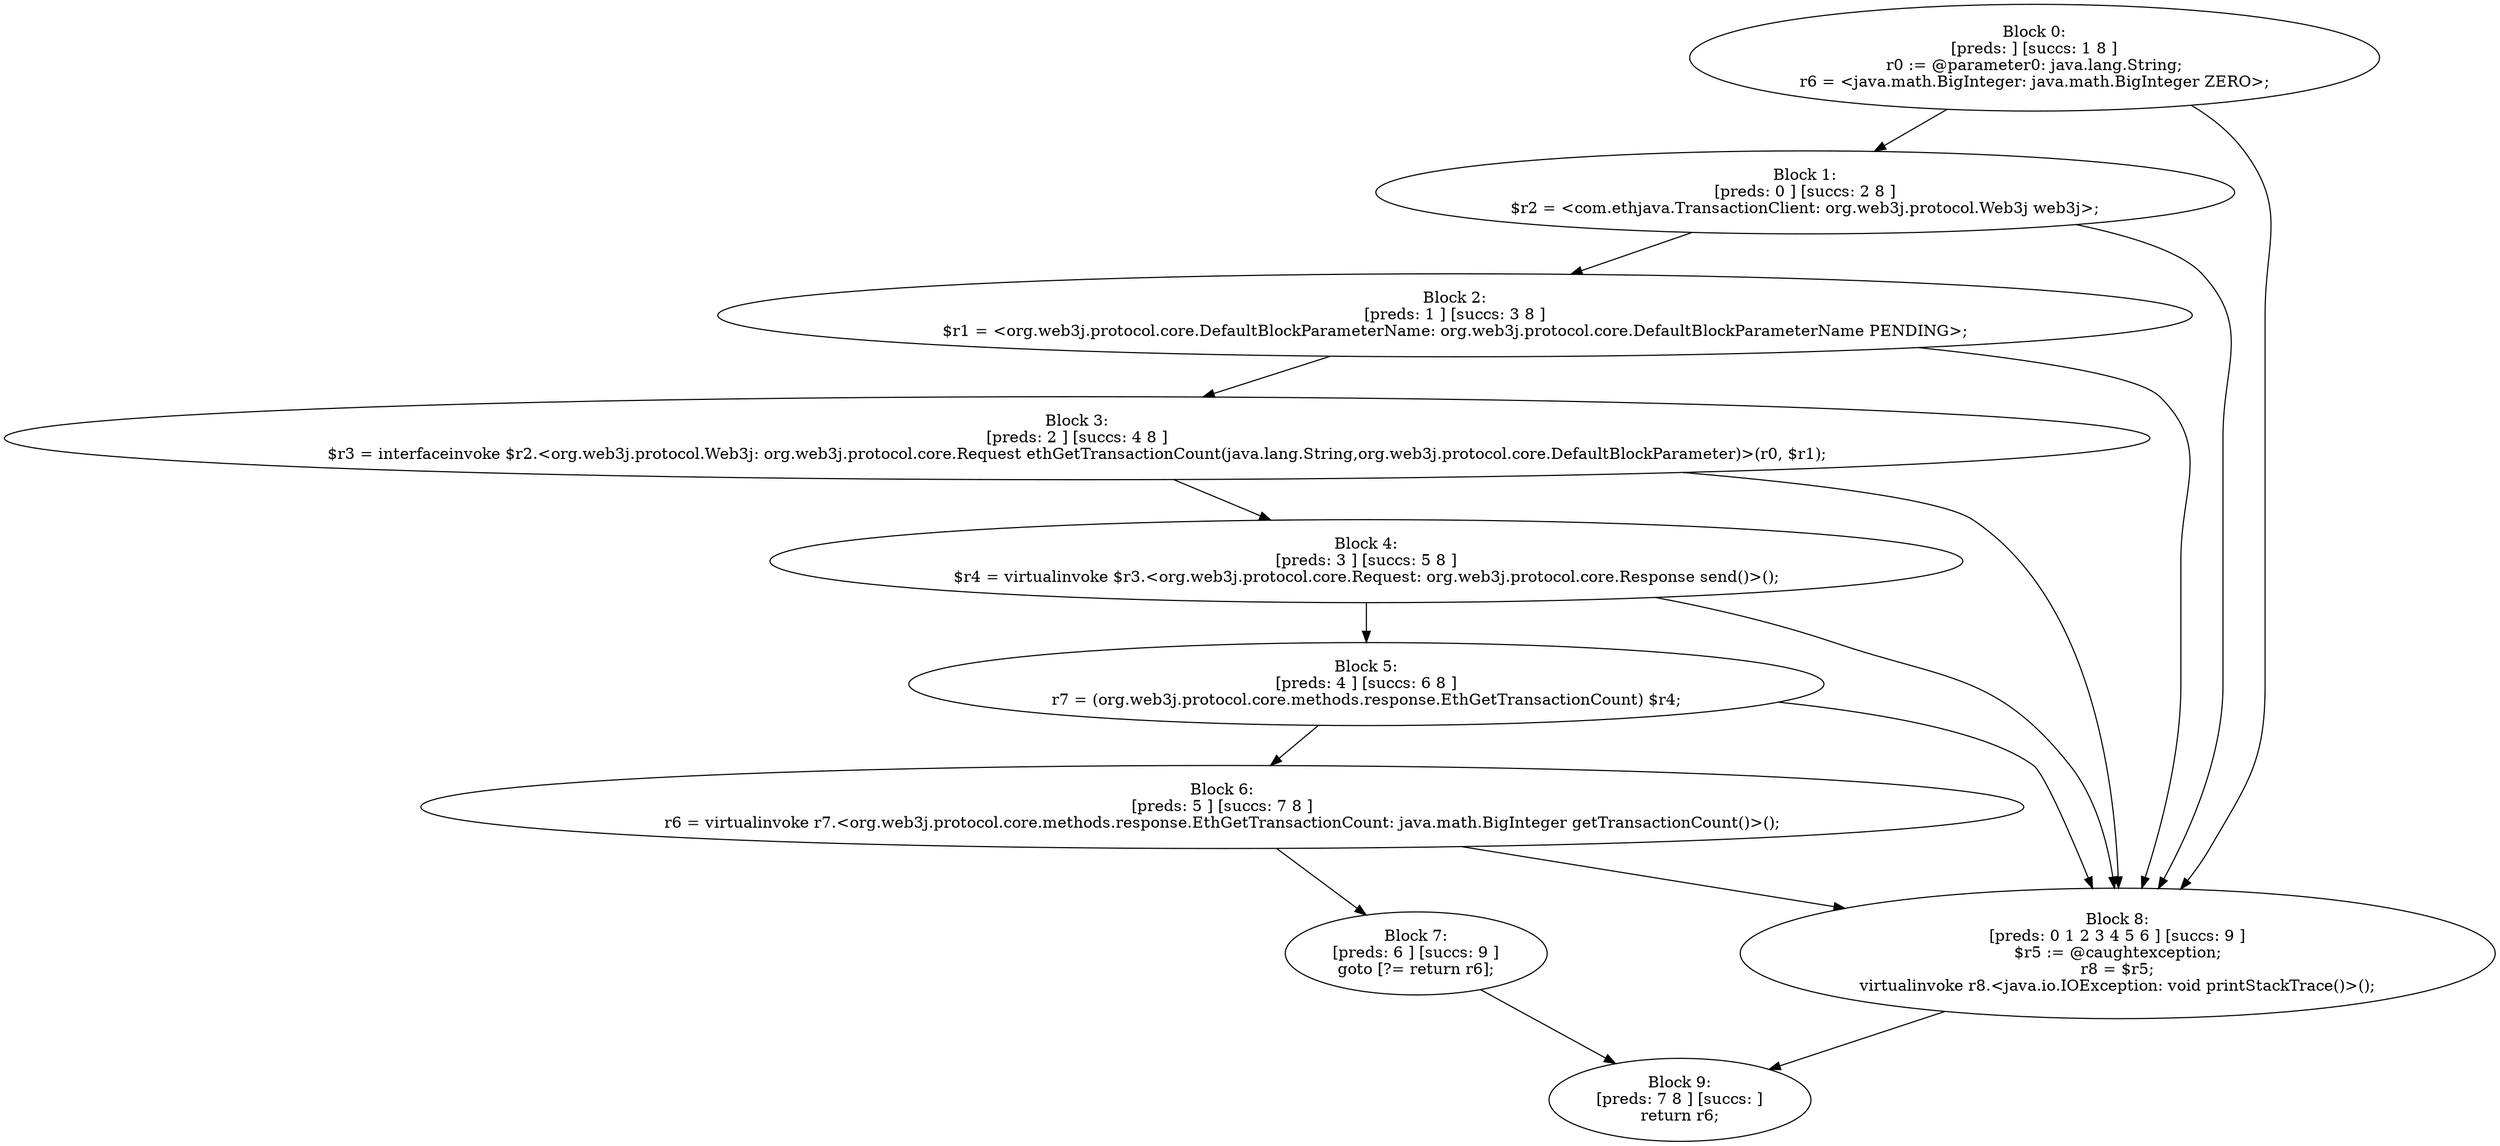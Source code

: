 digraph "unitGraph" {
    "Block 0:
[preds: ] [succs: 1 8 ]
r0 := @parameter0: java.lang.String;
r6 = <java.math.BigInteger: java.math.BigInteger ZERO>;
"
    "Block 1:
[preds: 0 ] [succs: 2 8 ]
$r2 = <com.ethjava.TransactionClient: org.web3j.protocol.Web3j web3j>;
"
    "Block 2:
[preds: 1 ] [succs: 3 8 ]
$r1 = <org.web3j.protocol.core.DefaultBlockParameterName: org.web3j.protocol.core.DefaultBlockParameterName PENDING>;
"
    "Block 3:
[preds: 2 ] [succs: 4 8 ]
$r3 = interfaceinvoke $r2.<org.web3j.protocol.Web3j: org.web3j.protocol.core.Request ethGetTransactionCount(java.lang.String,org.web3j.protocol.core.DefaultBlockParameter)>(r0, $r1);
"
    "Block 4:
[preds: 3 ] [succs: 5 8 ]
$r4 = virtualinvoke $r3.<org.web3j.protocol.core.Request: org.web3j.protocol.core.Response send()>();
"
    "Block 5:
[preds: 4 ] [succs: 6 8 ]
r7 = (org.web3j.protocol.core.methods.response.EthGetTransactionCount) $r4;
"
    "Block 6:
[preds: 5 ] [succs: 7 8 ]
r6 = virtualinvoke r7.<org.web3j.protocol.core.methods.response.EthGetTransactionCount: java.math.BigInteger getTransactionCount()>();
"
    "Block 7:
[preds: 6 ] [succs: 9 ]
goto [?= return r6];
"
    "Block 8:
[preds: 0 1 2 3 4 5 6 ] [succs: 9 ]
$r5 := @caughtexception;
r8 = $r5;
virtualinvoke r8.<java.io.IOException: void printStackTrace()>();
"
    "Block 9:
[preds: 7 8 ] [succs: ]
return r6;
"
    "Block 0:
[preds: ] [succs: 1 8 ]
r0 := @parameter0: java.lang.String;
r6 = <java.math.BigInteger: java.math.BigInteger ZERO>;
"->"Block 1:
[preds: 0 ] [succs: 2 8 ]
$r2 = <com.ethjava.TransactionClient: org.web3j.protocol.Web3j web3j>;
";
    "Block 0:
[preds: ] [succs: 1 8 ]
r0 := @parameter0: java.lang.String;
r6 = <java.math.BigInteger: java.math.BigInteger ZERO>;
"->"Block 8:
[preds: 0 1 2 3 4 5 6 ] [succs: 9 ]
$r5 := @caughtexception;
r8 = $r5;
virtualinvoke r8.<java.io.IOException: void printStackTrace()>();
";
    "Block 1:
[preds: 0 ] [succs: 2 8 ]
$r2 = <com.ethjava.TransactionClient: org.web3j.protocol.Web3j web3j>;
"->"Block 2:
[preds: 1 ] [succs: 3 8 ]
$r1 = <org.web3j.protocol.core.DefaultBlockParameterName: org.web3j.protocol.core.DefaultBlockParameterName PENDING>;
";
    "Block 1:
[preds: 0 ] [succs: 2 8 ]
$r2 = <com.ethjava.TransactionClient: org.web3j.protocol.Web3j web3j>;
"->"Block 8:
[preds: 0 1 2 3 4 5 6 ] [succs: 9 ]
$r5 := @caughtexception;
r8 = $r5;
virtualinvoke r8.<java.io.IOException: void printStackTrace()>();
";
    "Block 2:
[preds: 1 ] [succs: 3 8 ]
$r1 = <org.web3j.protocol.core.DefaultBlockParameterName: org.web3j.protocol.core.DefaultBlockParameterName PENDING>;
"->"Block 3:
[preds: 2 ] [succs: 4 8 ]
$r3 = interfaceinvoke $r2.<org.web3j.protocol.Web3j: org.web3j.protocol.core.Request ethGetTransactionCount(java.lang.String,org.web3j.protocol.core.DefaultBlockParameter)>(r0, $r1);
";
    "Block 2:
[preds: 1 ] [succs: 3 8 ]
$r1 = <org.web3j.protocol.core.DefaultBlockParameterName: org.web3j.protocol.core.DefaultBlockParameterName PENDING>;
"->"Block 8:
[preds: 0 1 2 3 4 5 6 ] [succs: 9 ]
$r5 := @caughtexception;
r8 = $r5;
virtualinvoke r8.<java.io.IOException: void printStackTrace()>();
";
    "Block 3:
[preds: 2 ] [succs: 4 8 ]
$r3 = interfaceinvoke $r2.<org.web3j.protocol.Web3j: org.web3j.protocol.core.Request ethGetTransactionCount(java.lang.String,org.web3j.protocol.core.DefaultBlockParameter)>(r0, $r1);
"->"Block 4:
[preds: 3 ] [succs: 5 8 ]
$r4 = virtualinvoke $r3.<org.web3j.protocol.core.Request: org.web3j.protocol.core.Response send()>();
";
    "Block 3:
[preds: 2 ] [succs: 4 8 ]
$r3 = interfaceinvoke $r2.<org.web3j.protocol.Web3j: org.web3j.protocol.core.Request ethGetTransactionCount(java.lang.String,org.web3j.protocol.core.DefaultBlockParameter)>(r0, $r1);
"->"Block 8:
[preds: 0 1 2 3 4 5 6 ] [succs: 9 ]
$r5 := @caughtexception;
r8 = $r5;
virtualinvoke r8.<java.io.IOException: void printStackTrace()>();
";
    "Block 4:
[preds: 3 ] [succs: 5 8 ]
$r4 = virtualinvoke $r3.<org.web3j.protocol.core.Request: org.web3j.protocol.core.Response send()>();
"->"Block 5:
[preds: 4 ] [succs: 6 8 ]
r7 = (org.web3j.protocol.core.methods.response.EthGetTransactionCount) $r4;
";
    "Block 4:
[preds: 3 ] [succs: 5 8 ]
$r4 = virtualinvoke $r3.<org.web3j.protocol.core.Request: org.web3j.protocol.core.Response send()>();
"->"Block 8:
[preds: 0 1 2 3 4 5 6 ] [succs: 9 ]
$r5 := @caughtexception;
r8 = $r5;
virtualinvoke r8.<java.io.IOException: void printStackTrace()>();
";
    "Block 5:
[preds: 4 ] [succs: 6 8 ]
r7 = (org.web3j.protocol.core.methods.response.EthGetTransactionCount) $r4;
"->"Block 6:
[preds: 5 ] [succs: 7 8 ]
r6 = virtualinvoke r7.<org.web3j.protocol.core.methods.response.EthGetTransactionCount: java.math.BigInteger getTransactionCount()>();
";
    "Block 5:
[preds: 4 ] [succs: 6 8 ]
r7 = (org.web3j.protocol.core.methods.response.EthGetTransactionCount) $r4;
"->"Block 8:
[preds: 0 1 2 3 4 5 6 ] [succs: 9 ]
$r5 := @caughtexception;
r8 = $r5;
virtualinvoke r8.<java.io.IOException: void printStackTrace()>();
";
    "Block 6:
[preds: 5 ] [succs: 7 8 ]
r6 = virtualinvoke r7.<org.web3j.protocol.core.methods.response.EthGetTransactionCount: java.math.BigInteger getTransactionCount()>();
"->"Block 7:
[preds: 6 ] [succs: 9 ]
goto [?= return r6];
";
    "Block 6:
[preds: 5 ] [succs: 7 8 ]
r6 = virtualinvoke r7.<org.web3j.protocol.core.methods.response.EthGetTransactionCount: java.math.BigInteger getTransactionCount()>();
"->"Block 8:
[preds: 0 1 2 3 4 5 6 ] [succs: 9 ]
$r5 := @caughtexception;
r8 = $r5;
virtualinvoke r8.<java.io.IOException: void printStackTrace()>();
";
    "Block 7:
[preds: 6 ] [succs: 9 ]
goto [?= return r6];
"->"Block 9:
[preds: 7 8 ] [succs: ]
return r6;
";
    "Block 8:
[preds: 0 1 2 3 4 5 6 ] [succs: 9 ]
$r5 := @caughtexception;
r8 = $r5;
virtualinvoke r8.<java.io.IOException: void printStackTrace()>();
"->"Block 9:
[preds: 7 8 ] [succs: ]
return r6;
";
}
